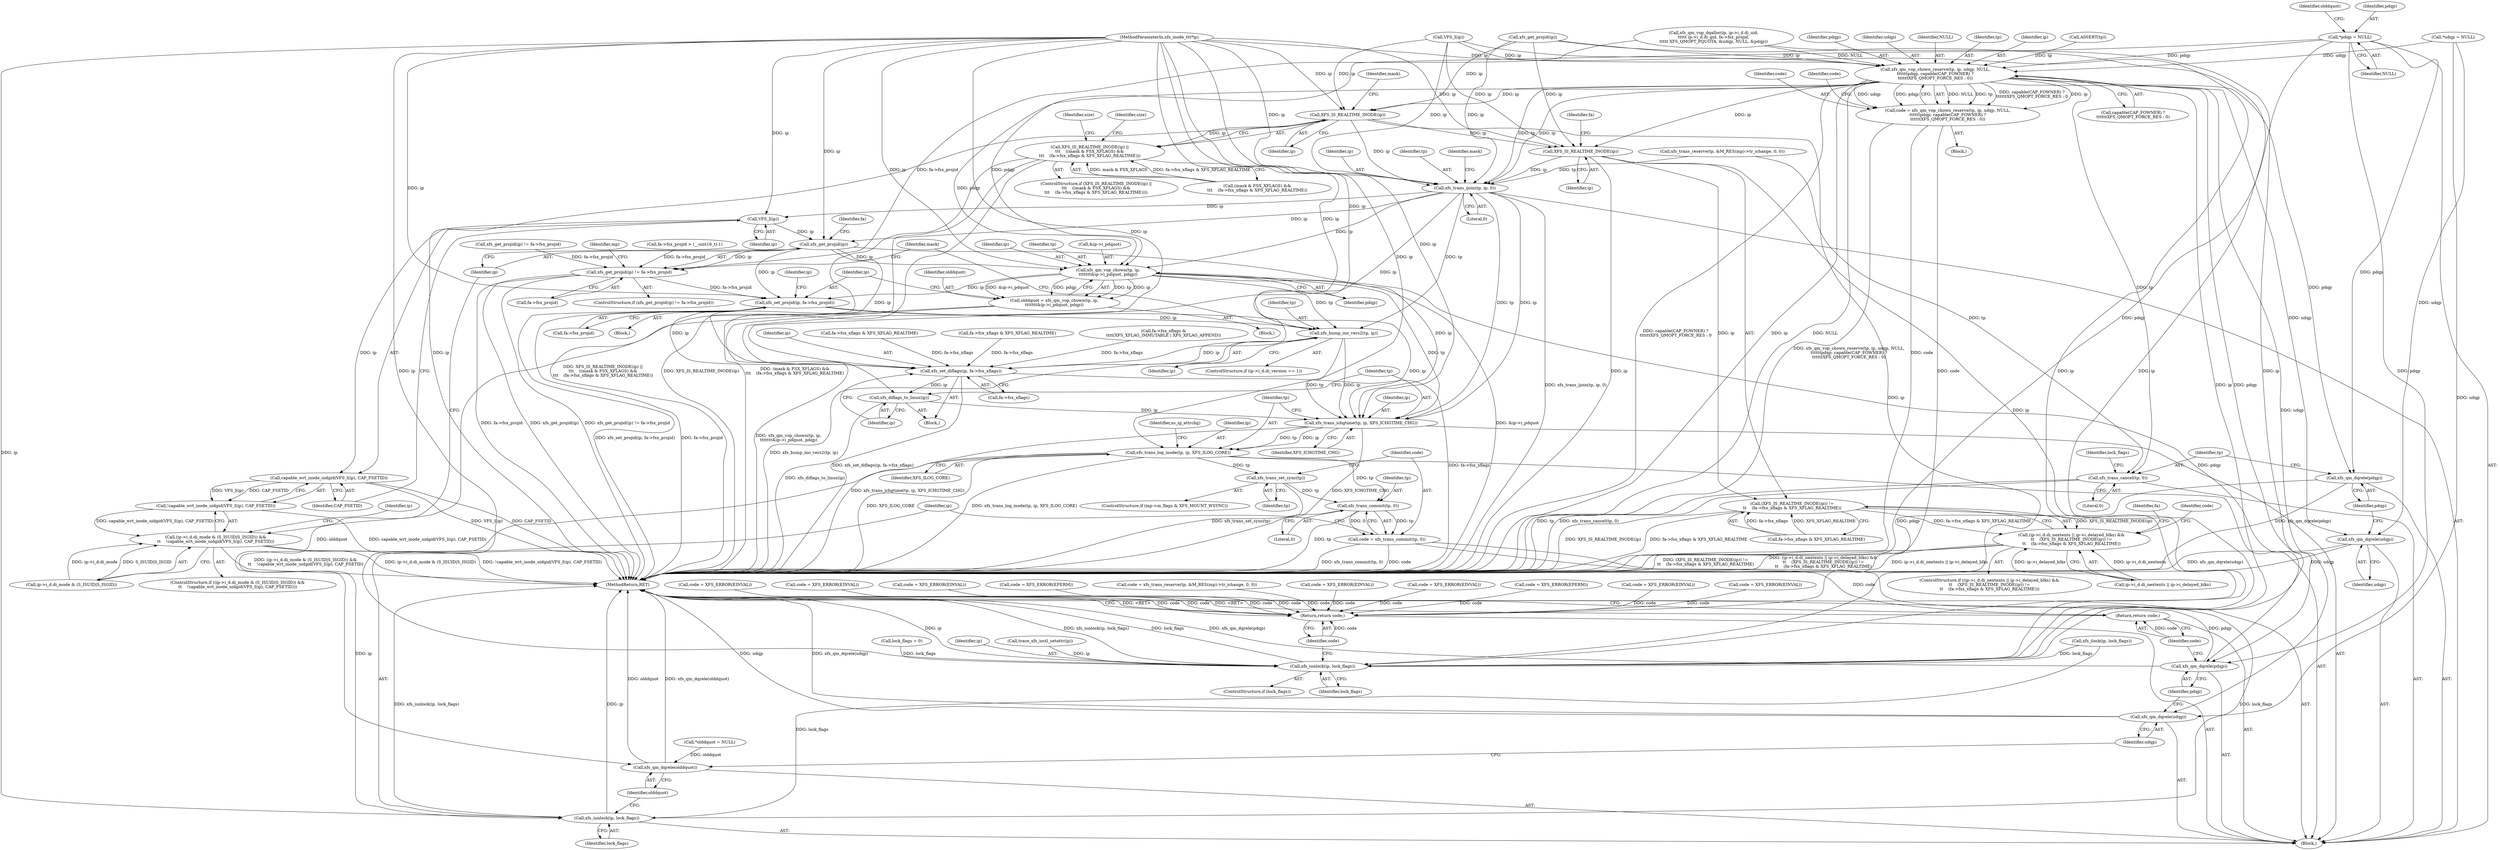 digraph "0_linux_23adbe12ef7d3d4195e80800ab36b37bee28cd03_4@pointer" {
"1000140" [label="(Call,*pdqp = NULL)"];
"1000295" [label="(Call,xfs_qm_vop_chown_reserve(tp, ip, udqp, NULL,\n\t\t\t\t\t\tpdqp, capable(CAP_FOWNER) ?\n\t\t\t\t\t\tXFS_QMOPT_FORCE_RES : 0))"];
"1000293" [label="(Call,code = xfs_qm_vop_chown_reserve(tp, ip, udqp, NULL,\n\t\t\t\t\t\tpdqp, capable(CAP_FOWNER) ?\n\t\t\t\t\t\tXFS_QMOPT_FORCE_RES : 0))"];
"1000685" [label="(Return,return code;)"];
"1000370" [label="(Call,XFS_IS_REALTIME_INODE(ip))"];
"1000369" [label="(Call,XFS_IS_REALTIME_INODE(ip) ||\n\t\t\t    ((mask & FSX_XFLAGS) &&\n\t\t\t    (fa->fsx_xflags & XFS_XFLAG_REALTIME)))"];
"1000449" [label="(Call,XFS_IS_REALTIME_INODE(ip))"];
"1000448" [label="(Call,(XFS_IS_REALTIME_INODE(ip)) !=\n\t\t    (fa->fsx_xflags & XFS_XFLAG_REALTIME))"];
"1000438" [label="(Call,(ip->i_d.di_nextents || ip->i_delayed_blks) &&\n\t\t    (XFS_IS_REALTIME_INODE(ip)) !=\n\t\t    (fa->fsx_xflags & XFS_XFLAG_REALTIME))"];
"1000531" [label="(Call,xfs_trans_ijoin(tp, ip, 0))"];
"1000553" [label="(Call,VFS_I(ip))"];
"1000552" [label="(Call,capable_wrt_inode_uidgid(VFS_I(ip), CAP_FSETID))"];
"1000551" [label="(Call,!capable_wrt_inode_uidgid(VFS_I(ip), CAP_FSETID))"];
"1000541" [label="(Call,(ip->i_d.di_mode & (S_ISUID|S_ISGID)) &&\n\t\t    !capable_wrt_inode_uidgid(VFS_I(ip), CAP_FSETID))"];
"1000568" [label="(Call,xfs_get_projid(ip))"];
"1000567" [label="(Call,xfs_get_projid(ip) != fa->fsx_projid)"];
"1000591" [label="(Call,xfs_set_projid(ip, fa->fsx_projid))"];
"1000604" [label="(Call,xfs_bump_ino_vers2(tp, ip))"];
"1000631" [label="(Call,xfs_set_diflags(ip, fa->fsx_xflags))"];
"1000636" [label="(Call,xfs_diflags_to_linux(ip))"];
"1000638" [label="(Call,xfs_trans_ichgtime(tp, ip, XFS_ICHGTIME_CHG))"];
"1000642" [label="(Call,xfs_trans_log_inode(tp, ip, XFS_ILOG_CORE))"];
"1000654" [label="(Call,xfs_trans_set_sync(tp))"];
"1000658" [label="(Call,xfs_trans_commit(tp, 0))"];
"1000656" [label="(Call,code = xfs_trans_commit(tp, 0))"];
"1000670" [label="(Return,return code;)"];
"1000661" [label="(Call,xfs_iunlock(ip, lock_flags))"];
"1000583" [label="(Call,xfs_qm_vop_chown(tp, ip,\n\t\t\t\t\t\t\t&ip->i_pdquot, pdqp))"];
"1000581" [label="(Call,olddquot = xfs_qm_vop_chown(tp, ip,\n\t\t\t\t\t\t\t&ip->i_pdquot, pdqp))"];
"1000664" [label="(Call,xfs_qm_dqrele(olddquot))"];
"1000668" [label="(Call,xfs_qm_dqrele(pdqp))"];
"1000682" [label="(Call,xfs_iunlock(ip, lock_flags))"];
"1000666" [label="(Call,xfs_qm_dqrele(udqp))"];
"1000673" [label="(Call,xfs_qm_dqrele(udqp))"];
"1000675" [label="(Call,xfs_qm_dqrele(pdqp))"];
"1000677" [label="(Call,xfs_trans_cancel(tp, 0))"];
"1000656" [label="(Call,code = xfs_trans_commit(tp, 0))"];
"1000458" [label="(Identifier,code)"];
"1000605" [label="(Identifier,tp)"];
"1000671" [label="(Identifier,code)"];
"1000439" [label="(Call,ip->i_d.di_nextents || ip->i_delayed_blks)"];
"1000532" [label="(Identifier,tp)"];
"1000371" [label="(Identifier,ip)"];
"1000648" [label="(ControlStructure,if (mp->m_flags & XFS_MOUNT_WSYNC))"];
"1000291" [label="(Call,ASSERT(tp))"];
"1000285" [label="(Call,xfs_get_projid(ip))"];
"1000369" [label="(Call,XFS_IS_REALTIME_INODE(ip) ||\n\t\t\t    ((mask & FSX_XFLAGS) &&\n\t\t\t    (fa->fsx_xflags & XFS_XFLAG_REALTIME)))"];
"1000670" [label="(Return,return code;)"];
"1000537" [label="(Identifier,mask)"];
"1000585" [label="(Identifier,ip)"];
"1000300" [label="(Identifier,pdqp)"];
"1000681" [label="(Identifier,lock_flags)"];
"1000140" [label="(Call,*pdqp = NULL)"];
"1000363" [label="(Call,code = XFS_ERROR(EINVAL))"];
"1000569" [label="(Identifier,ip)"];
"1000684" [label="(Identifier,lock_flags)"];
"1000666" [label="(Call,xfs_qm_dqrele(udqp))"];
"1000290" [label="(Block,)"];
"1000256" [label="(Call,code = XFS_ERROR(EPERM))"];
"1000230" [label="(Call,code = xfs_trans_reserve(tp, &M_RES(mp)->tr_ichange, 0, 0))"];
"1000592" [label="(Identifier,ip)"];
"1000606" [label="(Identifier,ip)"];
"1000232" [label="(Call,xfs_trans_reserve(tp, &M_RES(mp)->tr_ichange, 0, 0))"];
"1000132" [label="(Call,lock_flags = 0)"];
"1000568" [label="(Call,xfs_get_projid(ip))"];
"1000674" [label="(Identifier,udqp)"];
"1000559" [label="(Identifier,ip)"];
"1000573" [label="(Block,)"];
"1000662" [label="(Identifier,ip)"];
"1000293" [label="(Call,code = xfs_qm_vop_chown_reserve(tp, ip, udqp, NULL,\n\t\t\t\t\t\tpdqp, capable(CAP_FOWNER) ?\n\t\t\t\t\t\tXFS_QMOPT_FORCE_RES : 0))"];
"1000667" [label="(Identifier,udqp)"];
"1000374" [label="(Identifier,mask)"];
"1000372" [label="(Call,(mask & FSX_XFLAGS) &&\n\t\t\t    (fa->fsx_xflags & XFS_XFLAG_REALTIME))"];
"1000676" [label="(Identifier,pdqp)"];
"1000368" [label="(ControlStructure,if (XFS_IS_REALTIME_INODE(ip) ||\n\t\t\t    ((mask & FSX_XFLAGS) &&\n\t\t\t    (fa->fsx_xflags & XFS_XFLAG_REALTIME))))"];
"1000642" [label="(Call,xfs_trans_log_inode(tp, ip, XFS_ILOG_CORE))"];
"1000448" [label="(Call,(XFS_IS_REALTIME_INODE(ip)) !=\n\t\t    (fa->fsx_xflags & XFS_XFLAG_REALTIME))"];
"1000687" [label="(MethodReturn,RET)"];
"1000582" [label="(Identifier,olddquot)"];
"1000457" [label="(Call,code = XFS_ERROR(EINVAL))"];
"1000664" [label="(Call,xfs_qm_dqrele(olddquot))"];
"1000534" [label="(Literal,0)"];
"1000415" [label="(Call,code = XFS_ERROR(EINVAL))"];
"1000590" [label="(Identifier,pdqp)"];
"1000658" [label="(Call,xfs_trans_commit(tp, 0))"];
"1000526" [label="(Call,code = XFS_ERROR(EPERM))"];
"1000637" [label="(Identifier,ip)"];
"1000644" [label="(Identifier,ip)"];
"1000200" [label="(Call,xfs_qm_vop_dqalloc(ip, ip->i_d.di_uid,\n\t\t\t\t\t ip->i_d.di_gid, fa->fsx_projid,\n\t\t\t\t\t XFS_QMOPT_PQUOTA, &udqp, NULL, &pdqp))"];
"1000566" [label="(ControlStructure,if (xfs_get_projid(ip) != fa->fsx_projid))"];
"1000678" [label="(Identifier,tp)"];
"1000450" [label="(Identifier,ip)"];
"1000465" [label="(Identifier,fa)"];
"1000555" [label="(Identifier,CAP_FSETID)"];
"1000370" [label="(Call,XFS_IS_REALTIME_INODE(ip))"];
"1000680" [label="(ControlStructure,if (lock_flags))"];
"1000609" [label="(Identifier,mask)"];
"1000294" [label="(Identifier,code)"];
"1000683" [label="(Identifier,ip)"];
"1000659" [label="(Identifier,tp)"];
"1000570" [label="(Call,fa->fsx_projid)"];
"1000171" [label="(Call,fa->fsx_projid > (__uint16_t)-1)"];
"1000580" [label="(Block,)"];
"1000554" [label="(Identifier,ip)"];
"1000660" [label="(Literal,0)"];
"1000661" [label="(Call,xfs_iunlock(ip, lock_flags))"];
"1000533" [label="(Identifier,ip)"];
"1000673" [label="(Call,xfs_qm_dqrele(udqp))"];
"1000645" [label="(Identifier,XFS_ILOG_CORE)"];
"1000453" [label="(Identifier,fa)"];
"1000437" [label="(ControlStructure,if ((ip->i_d.di_nextents || ip->i_delayed_blks) &&\n\t\t    (XFS_IS_REALTIME_INODE(ip)) !=\n\t\t    (fa->fsx_xflags & XFS_XFLAG_REALTIME)))"];
"1000631" [label="(Call,xfs_set_diflags(ip, fa->fsx_xflags))"];
"1000654" [label="(Call,xfs_trans_set_sync(tp))"];
"1000284" [label="(Call,xfs_get_projid(ip) != fa->fsx_projid)"];
"1000463" [label="(Call,fa->fsx_xflags & XFS_XFLAG_REALTIME)"];
"1000515" [label="(Call,fa->fsx_xflags &\n\t\t\t\t(XFS_XFLAG_IMMUTABLE | XFS_XFLAG_APPEND))"];
"1000583" [label="(Call,xfs_qm_vop_chown(tp, ip,\n\t\t\t\t\t\t\t&ip->i_pdquot, pdqp))"];
"1000498" [label="(Call,code = XFS_ERROR(EINVAL))"];
"1000571" [label="(Identifier,fa)"];
"1000398" [label="(Identifier,size)"];
"1000677" [label="(Call,xfs_trans_cancel(tp, 0))"];
"1000301" [label="(Call,capable(CAP_FOWNER) ?\n\t\t\t\t\t\tXFS_QMOPT_FORCE_RES : 0)"];
"1000636" [label="(Call,xfs_diflags_to_linux(ip))"];
"1000584" [label="(Identifier,tp)"];
"1000639" [label="(Identifier,tp)"];
"1000604" [label="(Call,xfs_bump_ino_vers2(tp, ip))"];
"1000144" [label="(Call,*olddquot = NULL)"];
"1000540" [label="(ControlStructure,if ((ip->i_d.di_mode & (S_ISUID|S_ISGID)) &&\n\t\t    !capable_wrt_inode_uidgid(VFS_I(ip), CAP_FSETID)))"];
"1000449" [label="(Call,XFS_IS_REALTIME_INODE(ip))"];
"1000641" [label="(Identifier,XFS_ICHGTIME_CHG)"];
"1000552" [label="(Call,capable_wrt_inode_uidgid(VFS_I(ip), CAP_FSETID))"];
"1000272" [label="(Call,code = XFS_ERROR(EINVAL))"];
"1000142" [label="(Identifier,NULL)"];
"1000295" [label="(Call,xfs_qm_vop_chown_reserve(tp, ip, udqp, NULL,\n\t\t\t\t\t\tpdqp, capable(CAP_FOWNER) ?\n\t\t\t\t\t\tXFS_QMOPT_FORCE_RES : 0))"];
"1000633" [label="(Call,fa->fsx_xflags)"];
"1000655" [label="(Identifier,tp)"];
"1000298" [label="(Identifier,udqp)"];
"1000451" [label="(Call,fa->fsx_xflags & XFS_XFLAG_REALTIME)"];
"1000632" [label="(Identifier,ip)"];
"1000643" [label="(Identifier,tp)"];
"1000581" [label="(Call,olddquot = xfs_qm_vop_chown(tp, ip,\n\t\t\t\t\t\t\t&ip->i_pdquot, pdqp))"];
"1000299" [label="(Identifier,NULL)"];
"1000591" [label="(Call,xfs_set_projid(ip, fa->fsx_projid))"];
"1000596" [label="(ControlStructure,if (ip->i_d.di_version == 1))"];
"1000586" [label="(Call,&ip->i_pdquot)"];
"1000577" [label="(Identifier,mp)"];
"1000120" [label="(MethodParameterIn,xfs_inode_t\t\t*ip)"];
"1000668" [label="(Call,xfs_qm_dqrele(pdqp))"];
"1000541" [label="(Call,(ip->i_d.di_mode & (S_ISUID|S_ISGID)) &&\n\t\t    !capable_wrt_inode_uidgid(VFS_I(ip), CAP_FSETID))"];
"1000253" [label="(Call,VFS_I(ip))"];
"1000551" [label="(Call,!capable_wrt_inode_uidgid(VFS_I(ip), CAP_FSETID))"];
"1000145" [label="(Identifier,olddquot)"];
"1000296" [label="(Identifier,tp)"];
"1000307" [label="(Identifier,code)"];
"1000630" [label="(Block,)"];
"1000383" [label="(Identifier,size)"];
"1000531" [label="(Call,xfs_trans_ijoin(tp, ip, 0))"];
"1000123" [label="(Block,)"];
"1000337" [label="(Call,code = XFS_ERROR(EINVAL))"];
"1000638" [label="(Call,xfs_trans_ichgtime(tp, ip, XFS_ICHGTIME_CHG))"];
"1000136" [label="(Call,*udqp = NULL)"];
"1000682" [label="(Call,xfs_iunlock(ip, lock_flags))"];
"1000438" [label="(Call,(ip->i_d.di_nextents || ip->i_delayed_blks) &&\n\t\t    (XFS_IS_REALTIME_INODE(ip)) !=\n\t\t    (fa->fsx_xflags & XFS_XFLAG_REALTIME))"];
"1000148" [label="(Call,trace_xfs_ioctl_setattr(ip))"];
"1000640" [label="(Identifier,ip)"];
"1000427" [label="(Call,code = XFS_ERROR(EINVAL))"];
"1000553" [label="(Call,VFS_I(ip))"];
"1000685" [label="(Return,return code;)"];
"1000675" [label="(Call,xfs_qm_dqrele(pdqp))"];
"1000657" [label="(Identifier,code)"];
"1000669" [label="(Identifier,pdqp)"];
"1000686" [label="(Identifier,code)"];
"1000663" [label="(Identifier,lock_flags)"];
"1000600" [label="(Identifier,ip)"];
"1000679" [label="(Literal,0)"];
"1000141" [label="(Identifier,pdqp)"];
"1000247" [label="(Call,xfs_ilock(ip, lock_flags))"];
"1000593" [label="(Call,fa->fsx_projid)"];
"1000297" [label="(Identifier,ip)"];
"1000647" [label="(Identifier,xs_ig_attrchg)"];
"1000665" [label="(Identifier,olddquot)"];
"1000542" [label="(Call,ip->i_d.di_mode & (S_ISUID|S_ISGID))"];
"1000376" [label="(Call,fa->fsx_xflags & XFS_XFLAG_REALTIME)"];
"1000567" [label="(Call,xfs_get_projid(ip) != fa->fsx_projid)"];
"1000140" -> "1000123"  [label="AST: "];
"1000140" -> "1000142"  [label="CFG: "];
"1000141" -> "1000140"  [label="AST: "];
"1000142" -> "1000140"  [label="AST: "];
"1000145" -> "1000140"  [label="CFG: "];
"1000140" -> "1000687"  [label="DDG: pdqp"];
"1000140" -> "1000295"  [label="DDG: pdqp"];
"1000140" -> "1000583"  [label="DDG: pdqp"];
"1000140" -> "1000668"  [label="DDG: pdqp"];
"1000140" -> "1000675"  [label="DDG: pdqp"];
"1000295" -> "1000293"  [label="AST: "];
"1000295" -> "1000301"  [label="CFG: "];
"1000296" -> "1000295"  [label="AST: "];
"1000297" -> "1000295"  [label="AST: "];
"1000298" -> "1000295"  [label="AST: "];
"1000299" -> "1000295"  [label="AST: "];
"1000300" -> "1000295"  [label="AST: "];
"1000301" -> "1000295"  [label="AST: "];
"1000293" -> "1000295"  [label="CFG: "];
"1000295" -> "1000687"  [label="DDG: NULL"];
"1000295" -> "1000687"  [label="DDG: capable(CAP_FOWNER) ?\n\t\t\t\t\t\tXFS_QMOPT_FORCE_RES : 0"];
"1000295" -> "1000687"  [label="DDG: ip"];
"1000295" -> "1000293"  [label="DDG: NULL"];
"1000295" -> "1000293"  [label="DDG: tp"];
"1000295" -> "1000293"  [label="DDG: capable(CAP_FOWNER) ?\n\t\t\t\t\t\tXFS_QMOPT_FORCE_RES : 0"];
"1000295" -> "1000293"  [label="DDG: ip"];
"1000295" -> "1000293"  [label="DDG: udqp"];
"1000295" -> "1000293"  [label="DDG: pdqp"];
"1000291" -> "1000295"  [label="DDG: tp"];
"1000285" -> "1000295"  [label="DDG: ip"];
"1000253" -> "1000295"  [label="DDG: ip"];
"1000120" -> "1000295"  [label="DDG: ip"];
"1000136" -> "1000295"  [label="DDG: udqp"];
"1000200" -> "1000295"  [label="DDG: NULL"];
"1000295" -> "1000370"  [label="DDG: ip"];
"1000295" -> "1000449"  [label="DDG: ip"];
"1000295" -> "1000531"  [label="DDG: tp"];
"1000295" -> "1000531"  [label="DDG: ip"];
"1000295" -> "1000583"  [label="DDG: pdqp"];
"1000295" -> "1000666"  [label="DDG: udqp"];
"1000295" -> "1000668"  [label="DDG: pdqp"];
"1000295" -> "1000673"  [label="DDG: udqp"];
"1000295" -> "1000675"  [label="DDG: pdqp"];
"1000295" -> "1000677"  [label="DDG: tp"];
"1000295" -> "1000682"  [label="DDG: ip"];
"1000293" -> "1000290"  [label="AST: "];
"1000294" -> "1000293"  [label="AST: "];
"1000307" -> "1000293"  [label="CFG: "];
"1000293" -> "1000687"  [label="DDG: code"];
"1000293" -> "1000687"  [label="DDG: xfs_qm_vop_chown_reserve(tp, ip, udqp, NULL,\n\t\t\t\t\t\tpdqp, capable(CAP_FOWNER) ?\n\t\t\t\t\t\tXFS_QMOPT_FORCE_RES : 0)"];
"1000293" -> "1000685"  [label="DDG: code"];
"1000685" -> "1000123"  [label="AST: "];
"1000685" -> "1000686"  [label="CFG: "];
"1000686" -> "1000685"  [label="AST: "];
"1000687" -> "1000685"  [label="CFG: "];
"1000685" -> "1000687"  [label="DDG: <RET>"];
"1000686" -> "1000685"  [label="DDG: code"];
"1000427" -> "1000685"  [label="DDG: code"];
"1000363" -> "1000685"  [label="DDG: code"];
"1000337" -> "1000685"  [label="DDG: code"];
"1000498" -> "1000685"  [label="DDG: code"];
"1000230" -> "1000685"  [label="DDG: code"];
"1000415" -> "1000685"  [label="DDG: code"];
"1000457" -> "1000685"  [label="DDG: code"];
"1000256" -> "1000685"  [label="DDG: code"];
"1000272" -> "1000685"  [label="DDG: code"];
"1000526" -> "1000685"  [label="DDG: code"];
"1000370" -> "1000369"  [label="AST: "];
"1000370" -> "1000371"  [label="CFG: "];
"1000371" -> "1000370"  [label="AST: "];
"1000374" -> "1000370"  [label="CFG: "];
"1000369" -> "1000370"  [label="CFG: "];
"1000370" -> "1000687"  [label="DDG: ip"];
"1000370" -> "1000369"  [label="DDG: ip"];
"1000285" -> "1000370"  [label="DDG: ip"];
"1000253" -> "1000370"  [label="DDG: ip"];
"1000120" -> "1000370"  [label="DDG: ip"];
"1000370" -> "1000449"  [label="DDG: ip"];
"1000370" -> "1000531"  [label="DDG: ip"];
"1000370" -> "1000682"  [label="DDG: ip"];
"1000369" -> "1000368"  [label="AST: "];
"1000369" -> "1000372"  [label="CFG: "];
"1000372" -> "1000369"  [label="AST: "];
"1000383" -> "1000369"  [label="CFG: "];
"1000398" -> "1000369"  [label="CFG: "];
"1000369" -> "1000687"  [label="DDG: XFS_IS_REALTIME_INODE(ip) ||\n\t\t\t    ((mask & FSX_XFLAGS) &&\n\t\t\t    (fa->fsx_xflags & XFS_XFLAG_REALTIME))"];
"1000369" -> "1000687"  [label="DDG: XFS_IS_REALTIME_INODE(ip)"];
"1000369" -> "1000687"  [label="DDG: (mask & FSX_XFLAGS) &&\n\t\t\t    (fa->fsx_xflags & XFS_XFLAG_REALTIME)"];
"1000372" -> "1000369"  [label="DDG: mask & FSX_XFLAGS"];
"1000372" -> "1000369"  [label="DDG: fa->fsx_xflags & XFS_XFLAG_REALTIME"];
"1000449" -> "1000448"  [label="AST: "];
"1000449" -> "1000450"  [label="CFG: "];
"1000450" -> "1000449"  [label="AST: "];
"1000453" -> "1000449"  [label="CFG: "];
"1000449" -> "1000687"  [label="DDG: ip"];
"1000449" -> "1000448"  [label="DDG: ip"];
"1000285" -> "1000449"  [label="DDG: ip"];
"1000253" -> "1000449"  [label="DDG: ip"];
"1000120" -> "1000449"  [label="DDG: ip"];
"1000449" -> "1000531"  [label="DDG: ip"];
"1000449" -> "1000682"  [label="DDG: ip"];
"1000448" -> "1000438"  [label="AST: "];
"1000448" -> "1000451"  [label="CFG: "];
"1000451" -> "1000448"  [label="AST: "];
"1000438" -> "1000448"  [label="CFG: "];
"1000448" -> "1000687"  [label="DDG: XFS_IS_REALTIME_INODE(ip)"];
"1000448" -> "1000687"  [label="DDG: fa->fsx_xflags & XFS_XFLAG_REALTIME"];
"1000448" -> "1000438"  [label="DDG: XFS_IS_REALTIME_INODE(ip)"];
"1000448" -> "1000438"  [label="DDG: fa->fsx_xflags & XFS_XFLAG_REALTIME"];
"1000451" -> "1000448"  [label="DDG: fa->fsx_xflags"];
"1000451" -> "1000448"  [label="DDG: XFS_XFLAG_REALTIME"];
"1000438" -> "1000437"  [label="AST: "];
"1000438" -> "1000439"  [label="CFG: "];
"1000439" -> "1000438"  [label="AST: "];
"1000458" -> "1000438"  [label="CFG: "];
"1000465" -> "1000438"  [label="CFG: "];
"1000438" -> "1000687"  [label="DDG: (ip->i_d.di_nextents || ip->i_delayed_blks) &&\n\t\t    (XFS_IS_REALTIME_INODE(ip)) !=\n\t\t    (fa->fsx_xflags & XFS_XFLAG_REALTIME)"];
"1000438" -> "1000687"  [label="DDG: (XFS_IS_REALTIME_INODE(ip)) !=\n\t\t    (fa->fsx_xflags & XFS_XFLAG_REALTIME)"];
"1000438" -> "1000687"  [label="DDG: ip->i_d.di_nextents || ip->i_delayed_blks"];
"1000439" -> "1000438"  [label="DDG: ip->i_d.di_nextents"];
"1000439" -> "1000438"  [label="DDG: ip->i_delayed_blks"];
"1000531" -> "1000123"  [label="AST: "];
"1000531" -> "1000534"  [label="CFG: "];
"1000532" -> "1000531"  [label="AST: "];
"1000533" -> "1000531"  [label="AST: "];
"1000534" -> "1000531"  [label="AST: "];
"1000537" -> "1000531"  [label="CFG: "];
"1000531" -> "1000687"  [label="DDG: xfs_trans_ijoin(tp, ip, 0)"];
"1000232" -> "1000531"  [label="DDG: tp"];
"1000285" -> "1000531"  [label="DDG: ip"];
"1000253" -> "1000531"  [label="DDG: ip"];
"1000120" -> "1000531"  [label="DDG: ip"];
"1000531" -> "1000553"  [label="DDG: ip"];
"1000531" -> "1000568"  [label="DDG: ip"];
"1000531" -> "1000583"  [label="DDG: tp"];
"1000531" -> "1000604"  [label="DDG: tp"];
"1000531" -> "1000631"  [label="DDG: ip"];
"1000531" -> "1000638"  [label="DDG: tp"];
"1000531" -> "1000638"  [label="DDG: ip"];
"1000553" -> "1000552"  [label="AST: "];
"1000553" -> "1000554"  [label="CFG: "];
"1000554" -> "1000553"  [label="AST: "];
"1000555" -> "1000553"  [label="CFG: "];
"1000553" -> "1000552"  [label="DDG: ip"];
"1000120" -> "1000553"  [label="DDG: ip"];
"1000553" -> "1000568"  [label="DDG: ip"];
"1000552" -> "1000551"  [label="AST: "];
"1000552" -> "1000555"  [label="CFG: "];
"1000555" -> "1000552"  [label="AST: "];
"1000551" -> "1000552"  [label="CFG: "];
"1000552" -> "1000687"  [label="DDG: VFS_I(ip)"];
"1000552" -> "1000687"  [label="DDG: CAP_FSETID"];
"1000552" -> "1000551"  [label="DDG: VFS_I(ip)"];
"1000552" -> "1000551"  [label="DDG: CAP_FSETID"];
"1000551" -> "1000541"  [label="AST: "];
"1000541" -> "1000551"  [label="CFG: "];
"1000551" -> "1000687"  [label="DDG: capable_wrt_inode_uidgid(VFS_I(ip), CAP_FSETID)"];
"1000551" -> "1000541"  [label="DDG: capable_wrt_inode_uidgid(VFS_I(ip), CAP_FSETID)"];
"1000541" -> "1000540"  [label="AST: "];
"1000541" -> "1000542"  [label="CFG: "];
"1000542" -> "1000541"  [label="AST: "];
"1000559" -> "1000541"  [label="CFG: "];
"1000569" -> "1000541"  [label="CFG: "];
"1000541" -> "1000687"  [label="DDG: ip->i_d.di_mode & (S_ISUID|S_ISGID)"];
"1000541" -> "1000687"  [label="DDG: !capable_wrt_inode_uidgid(VFS_I(ip), CAP_FSETID)"];
"1000541" -> "1000687"  [label="DDG: (ip->i_d.di_mode & (S_ISUID|S_ISGID)) &&\n\t\t    !capable_wrt_inode_uidgid(VFS_I(ip), CAP_FSETID)"];
"1000542" -> "1000541"  [label="DDG: ip->i_d.di_mode"];
"1000542" -> "1000541"  [label="DDG: S_ISUID|S_ISGID"];
"1000568" -> "1000567"  [label="AST: "];
"1000568" -> "1000569"  [label="CFG: "];
"1000569" -> "1000568"  [label="AST: "];
"1000571" -> "1000568"  [label="CFG: "];
"1000568" -> "1000567"  [label="DDG: ip"];
"1000120" -> "1000568"  [label="DDG: ip"];
"1000568" -> "1000583"  [label="DDG: ip"];
"1000568" -> "1000591"  [label="DDG: ip"];
"1000568" -> "1000631"  [label="DDG: ip"];
"1000568" -> "1000638"  [label="DDG: ip"];
"1000567" -> "1000566"  [label="AST: "];
"1000567" -> "1000570"  [label="CFG: "];
"1000570" -> "1000567"  [label="AST: "];
"1000577" -> "1000567"  [label="CFG: "];
"1000609" -> "1000567"  [label="CFG: "];
"1000567" -> "1000687"  [label="DDG: xfs_get_projid(ip)"];
"1000567" -> "1000687"  [label="DDG: xfs_get_projid(ip) != fa->fsx_projid"];
"1000567" -> "1000687"  [label="DDG: fa->fsx_projid"];
"1000171" -> "1000567"  [label="DDG: fa->fsx_projid"];
"1000284" -> "1000567"  [label="DDG: fa->fsx_projid"];
"1000200" -> "1000567"  [label="DDG: fa->fsx_projid"];
"1000567" -> "1000591"  [label="DDG: fa->fsx_projid"];
"1000591" -> "1000573"  [label="AST: "];
"1000591" -> "1000593"  [label="CFG: "];
"1000592" -> "1000591"  [label="AST: "];
"1000593" -> "1000591"  [label="AST: "];
"1000600" -> "1000591"  [label="CFG: "];
"1000591" -> "1000687"  [label="DDG: xfs_set_projid(ip, fa->fsx_projid)"];
"1000591" -> "1000687"  [label="DDG: fa->fsx_projid"];
"1000583" -> "1000591"  [label="DDG: ip"];
"1000120" -> "1000591"  [label="DDG: ip"];
"1000591" -> "1000604"  [label="DDG: ip"];
"1000591" -> "1000631"  [label="DDG: ip"];
"1000591" -> "1000638"  [label="DDG: ip"];
"1000604" -> "1000596"  [label="AST: "];
"1000604" -> "1000606"  [label="CFG: "];
"1000605" -> "1000604"  [label="AST: "];
"1000606" -> "1000604"  [label="AST: "];
"1000609" -> "1000604"  [label="CFG: "];
"1000604" -> "1000687"  [label="DDG: xfs_bump_ino_vers2(tp, ip)"];
"1000583" -> "1000604"  [label="DDG: tp"];
"1000120" -> "1000604"  [label="DDG: ip"];
"1000604" -> "1000631"  [label="DDG: ip"];
"1000604" -> "1000638"  [label="DDG: tp"];
"1000604" -> "1000638"  [label="DDG: ip"];
"1000631" -> "1000630"  [label="AST: "];
"1000631" -> "1000633"  [label="CFG: "];
"1000632" -> "1000631"  [label="AST: "];
"1000633" -> "1000631"  [label="AST: "];
"1000637" -> "1000631"  [label="CFG: "];
"1000631" -> "1000687"  [label="DDG: fa->fsx_xflags"];
"1000631" -> "1000687"  [label="DDG: xfs_set_diflags(ip, fa->fsx_xflags)"];
"1000120" -> "1000631"  [label="DDG: ip"];
"1000376" -> "1000631"  [label="DDG: fa->fsx_xflags"];
"1000515" -> "1000631"  [label="DDG: fa->fsx_xflags"];
"1000463" -> "1000631"  [label="DDG: fa->fsx_xflags"];
"1000631" -> "1000636"  [label="DDG: ip"];
"1000636" -> "1000630"  [label="AST: "];
"1000636" -> "1000637"  [label="CFG: "];
"1000637" -> "1000636"  [label="AST: "];
"1000639" -> "1000636"  [label="CFG: "];
"1000636" -> "1000687"  [label="DDG: xfs_diflags_to_linux(ip)"];
"1000120" -> "1000636"  [label="DDG: ip"];
"1000636" -> "1000638"  [label="DDG: ip"];
"1000638" -> "1000123"  [label="AST: "];
"1000638" -> "1000641"  [label="CFG: "];
"1000639" -> "1000638"  [label="AST: "];
"1000640" -> "1000638"  [label="AST: "];
"1000641" -> "1000638"  [label="AST: "];
"1000643" -> "1000638"  [label="CFG: "];
"1000638" -> "1000687"  [label="DDG: xfs_trans_ichgtime(tp, ip, XFS_ICHGTIME_CHG)"];
"1000638" -> "1000687"  [label="DDG: XFS_ICHGTIME_CHG"];
"1000583" -> "1000638"  [label="DDG: tp"];
"1000120" -> "1000638"  [label="DDG: ip"];
"1000638" -> "1000642"  [label="DDG: tp"];
"1000638" -> "1000642"  [label="DDG: ip"];
"1000642" -> "1000123"  [label="AST: "];
"1000642" -> "1000645"  [label="CFG: "];
"1000643" -> "1000642"  [label="AST: "];
"1000644" -> "1000642"  [label="AST: "];
"1000645" -> "1000642"  [label="AST: "];
"1000647" -> "1000642"  [label="CFG: "];
"1000642" -> "1000687"  [label="DDG: XFS_ILOG_CORE"];
"1000642" -> "1000687"  [label="DDG: xfs_trans_log_inode(tp, ip, XFS_ILOG_CORE)"];
"1000120" -> "1000642"  [label="DDG: ip"];
"1000642" -> "1000654"  [label="DDG: tp"];
"1000642" -> "1000658"  [label="DDG: tp"];
"1000642" -> "1000661"  [label="DDG: ip"];
"1000654" -> "1000648"  [label="AST: "];
"1000654" -> "1000655"  [label="CFG: "];
"1000655" -> "1000654"  [label="AST: "];
"1000657" -> "1000654"  [label="CFG: "];
"1000654" -> "1000687"  [label="DDG: xfs_trans_set_sync(tp)"];
"1000654" -> "1000658"  [label="DDG: tp"];
"1000658" -> "1000656"  [label="AST: "];
"1000658" -> "1000660"  [label="CFG: "];
"1000659" -> "1000658"  [label="AST: "];
"1000660" -> "1000658"  [label="AST: "];
"1000656" -> "1000658"  [label="CFG: "];
"1000658" -> "1000687"  [label="DDG: tp"];
"1000658" -> "1000656"  [label="DDG: tp"];
"1000658" -> "1000656"  [label="DDG: 0"];
"1000656" -> "1000123"  [label="AST: "];
"1000657" -> "1000656"  [label="AST: "];
"1000662" -> "1000656"  [label="CFG: "];
"1000656" -> "1000687"  [label="DDG: xfs_trans_commit(tp, 0)"];
"1000656" -> "1000687"  [label="DDG: code"];
"1000656" -> "1000670"  [label="DDG: code"];
"1000670" -> "1000123"  [label="AST: "];
"1000670" -> "1000671"  [label="CFG: "];
"1000671" -> "1000670"  [label="AST: "];
"1000687" -> "1000670"  [label="CFG: "];
"1000670" -> "1000687"  [label="DDG: <RET>"];
"1000671" -> "1000670"  [label="DDG: code"];
"1000661" -> "1000123"  [label="AST: "];
"1000661" -> "1000663"  [label="CFG: "];
"1000662" -> "1000661"  [label="AST: "];
"1000663" -> "1000661"  [label="AST: "];
"1000665" -> "1000661"  [label="CFG: "];
"1000661" -> "1000687"  [label="DDG: lock_flags"];
"1000661" -> "1000687"  [label="DDG: xfs_iunlock(ip, lock_flags)"];
"1000661" -> "1000687"  [label="DDG: ip"];
"1000120" -> "1000661"  [label="DDG: ip"];
"1000247" -> "1000661"  [label="DDG: lock_flags"];
"1000583" -> "1000581"  [label="AST: "];
"1000583" -> "1000590"  [label="CFG: "];
"1000584" -> "1000583"  [label="AST: "];
"1000585" -> "1000583"  [label="AST: "];
"1000586" -> "1000583"  [label="AST: "];
"1000590" -> "1000583"  [label="AST: "];
"1000581" -> "1000583"  [label="CFG: "];
"1000583" -> "1000687"  [label="DDG: &ip->i_pdquot"];
"1000583" -> "1000581"  [label="DDG: tp"];
"1000583" -> "1000581"  [label="DDG: ip"];
"1000583" -> "1000581"  [label="DDG: &ip->i_pdquot"];
"1000583" -> "1000581"  [label="DDG: pdqp"];
"1000120" -> "1000583"  [label="DDG: ip"];
"1000583" -> "1000668"  [label="DDG: pdqp"];
"1000581" -> "1000580"  [label="AST: "];
"1000582" -> "1000581"  [label="AST: "];
"1000592" -> "1000581"  [label="CFG: "];
"1000581" -> "1000687"  [label="DDG: xfs_qm_vop_chown(tp, ip,\n\t\t\t\t\t\t\t&ip->i_pdquot, pdqp)"];
"1000581" -> "1000664"  [label="DDG: olddquot"];
"1000664" -> "1000123"  [label="AST: "];
"1000664" -> "1000665"  [label="CFG: "];
"1000665" -> "1000664"  [label="AST: "];
"1000667" -> "1000664"  [label="CFG: "];
"1000664" -> "1000687"  [label="DDG: xfs_qm_dqrele(olddquot)"];
"1000664" -> "1000687"  [label="DDG: olddquot"];
"1000144" -> "1000664"  [label="DDG: olddquot"];
"1000668" -> "1000123"  [label="AST: "];
"1000668" -> "1000669"  [label="CFG: "];
"1000669" -> "1000668"  [label="AST: "];
"1000671" -> "1000668"  [label="CFG: "];
"1000668" -> "1000687"  [label="DDG: xfs_qm_dqrele(pdqp)"];
"1000668" -> "1000687"  [label="DDG: pdqp"];
"1000682" -> "1000680"  [label="AST: "];
"1000682" -> "1000684"  [label="CFG: "];
"1000683" -> "1000682"  [label="AST: "];
"1000684" -> "1000682"  [label="AST: "];
"1000686" -> "1000682"  [label="CFG: "];
"1000682" -> "1000687"  [label="DDG: xfs_iunlock(ip, lock_flags)"];
"1000682" -> "1000687"  [label="DDG: lock_flags"];
"1000682" -> "1000687"  [label="DDG: ip"];
"1000285" -> "1000682"  [label="DDG: ip"];
"1000200" -> "1000682"  [label="DDG: ip"];
"1000253" -> "1000682"  [label="DDG: ip"];
"1000148" -> "1000682"  [label="DDG: ip"];
"1000120" -> "1000682"  [label="DDG: ip"];
"1000132" -> "1000682"  [label="DDG: lock_flags"];
"1000247" -> "1000682"  [label="DDG: lock_flags"];
"1000666" -> "1000123"  [label="AST: "];
"1000666" -> "1000667"  [label="CFG: "];
"1000667" -> "1000666"  [label="AST: "];
"1000669" -> "1000666"  [label="CFG: "];
"1000666" -> "1000687"  [label="DDG: xfs_qm_dqrele(udqp)"];
"1000666" -> "1000687"  [label="DDG: udqp"];
"1000136" -> "1000666"  [label="DDG: udqp"];
"1000673" -> "1000123"  [label="AST: "];
"1000673" -> "1000674"  [label="CFG: "];
"1000674" -> "1000673"  [label="AST: "];
"1000676" -> "1000673"  [label="CFG: "];
"1000673" -> "1000687"  [label="DDG: udqp"];
"1000673" -> "1000687"  [label="DDG: xfs_qm_dqrele(udqp)"];
"1000136" -> "1000673"  [label="DDG: udqp"];
"1000675" -> "1000123"  [label="AST: "];
"1000675" -> "1000676"  [label="CFG: "];
"1000676" -> "1000675"  [label="AST: "];
"1000678" -> "1000675"  [label="CFG: "];
"1000675" -> "1000687"  [label="DDG: pdqp"];
"1000675" -> "1000687"  [label="DDG: xfs_qm_dqrele(pdqp)"];
"1000677" -> "1000123"  [label="AST: "];
"1000677" -> "1000679"  [label="CFG: "];
"1000678" -> "1000677"  [label="AST: "];
"1000679" -> "1000677"  [label="AST: "];
"1000681" -> "1000677"  [label="CFG: "];
"1000677" -> "1000687"  [label="DDG: tp"];
"1000677" -> "1000687"  [label="DDG: xfs_trans_cancel(tp, 0)"];
"1000232" -> "1000677"  [label="DDG: tp"];
}

